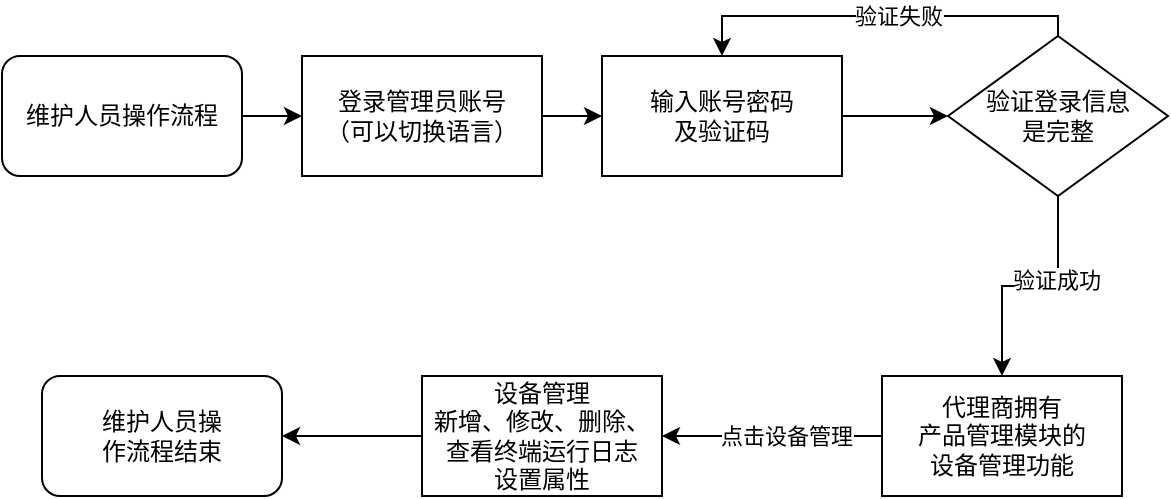 <mxfile version="20.8.5" type="github">
  <diagram id="lv6y3HOWARLc4oGIx617" name="第 1 页">
    <mxGraphModel dx="1434" dy="764" grid="1" gridSize="10" guides="1" tooltips="1" connect="1" arrows="1" fold="1" page="1" pageScale="1" pageWidth="583" pageHeight="827" math="0" shadow="0">
      <root>
        <mxCell id="0" />
        <mxCell id="1" parent="0" />
        <mxCell id="tOfYAzPXJ3_C5ijf1B_O-1" value="" style="edgeStyle=orthogonalEdgeStyle;rounded=0;orthogonalLoop=1;jettySize=auto;html=1;entryX=0;entryY=0.5;entryDx=0;entryDy=0;" edge="1" parent="1" source="tOfYAzPXJ3_C5ijf1B_O-2" target="tOfYAzPXJ3_C5ijf1B_O-11">
          <mxGeometry relative="1" as="geometry">
            <mxPoint x="210" y="50" as="targetPoint" />
          </mxGeometry>
        </mxCell>
        <mxCell id="tOfYAzPXJ3_C5ijf1B_O-2" value="维护人员操作流程" style="rounded=1;whiteSpace=wrap;html=1;" vertex="1" parent="1">
          <mxGeometry y="30" width="120" height="60" as="geometry" />
        </mxCell>
        <mxCell id="tOfYAzPXJ3_C5ijf1B_O-3" style="edgeStyle=orthogonalEdgeStyle;rounded=0;orthogonalLoop=1;jettySize=auto;html=1;" edge="1" parent="1" source="tOfYAzPXJ3_C5ijf1B_O-4" target="tOfYAzPXJ3_C5ijf1B_O-9">
          <mxGeometry relative="1" as="geometry">
            <Array as="points">
              <mxPoint x="460" y="60" />
              <mxPoint x="460" y="60" />
            </Array>
          </mxGeometry>
        </mxCell>
        <mxCell id="tOfYAzPXJ3_C5ijf1B_O-4" value="输入账号密码&lt;br&gt;及验证码" style="whiteSpace=wrap;html=1;rounded=0;" vertex="1" parent="1">
          <mxGeometry x="300" y="30" width="120" height="60" as="geometry" />
        </mxCell>
        <mxCell id="tOfYAzPXJ3_C5ijf1B_O-5" style="edgeStyle=orthogonalEdgeStyle;rounded=0;orthogonalLoop=1;jettySize=auto;html=1;exitX=0.5;exitY=0;exitDx=0;exitDy=0;entryX=0.5;entryY=0;entryDx=0;entryDy=0;" edge="1" parent="1" source="tOfYAzPXJ3_C5ijf1B_O-9" target="tOfYAzPXJ3_C5ijf1B_O-4">
          <mxGeometry relative="1" as="geometry">
            <Array as="points">
              <mxPoint x="528" y="10" />
              <mxPoint x="360" y="10" />
            </Array>
          </mxGeometry>
        </mxCell>
        <mxCell id="tOfYAzPXJ3_C5ijf1B_O-6" value="验证失败" style="edgeLabel;html=1;align=center;verticalAlign=middle;resizable=0;points=[];" vertex="1" connectable="0" parent="tOfYAzPXJ3_C5ijf1B_O-5">
          <mxGeometry x="-0.182" relative="1" as="geometry">
            <mxPoint x="-9" as="offset" />
          </mxGeometry>
        </mxCell>
        <mxCell id="tOfYAzPXJ3_C5ijf1B_O-7" value="" style="edgeStyle=orthogonalEdgeStyle;rounded=0;orthogonalLoop=1;jettySize=auto;html=1;" edge="1" parent="1" source="tOfYAzPXJ3_C5ijf1B_O-9" target="tOfYAzPXJ3_C5ijf1B_O-14">
          <mxGeometry relative="1" as="geometry" />
        </mxCell>
        <mxCell id="tOfYAzPXJ3_C5ijf1B_O-8" value="验证成功" style="edgeLabel;html=1;align=center;verticalAlign=middle;resizable=0;points=[];" vertex="1" connectable="0" parent="tOfYAzPXJ3_C5ijf1B_O-7">
          <mxGeometry x="-0.222" y="-3" relative="1" as="geometry">
            <mxPoint as="offset" />
          </mxGeometry>
        </mxCell>
        <mxCell id="tOfYAzPXJ3_C5ijf1B_O-9" value="验证登录信息&lt;br&gt;是完整" style="rhombus;whiteSpace=wrap;html=1;rounded=0;" vertex="1" parent="1">
          <mxGeometry x="473" y="20" width="110" height="80" as="geometry" />
        </mxCell>
        <mxCell id="tOfYAzPXJ3_C5ijf1B_O-10" style="edgeStyle=orthogonalEdgeStyle;rounded=0;orthogonalLoop=1;jettySize=auto;html=1;entryX=0;entryY=0.5;entryDx=0;entryDy=0;" edge="1" parent="1" source="tOfYAzPXJ3_C5ijf1B_O-11" target="tOfYAzPXJ3_C5ijf1B_O-4">
          <mxGeometry relative="1" as="geometry">
            <mxPoint x="420" y="50" as="targetPoint" />
          </mxGeometry>
        </mxCell>
        <mxCell id="tOfYAzPXJ3_C5ijf1B_O-11" value="登录管理员账号&lt;br&gt;（可以切换语言）" style="rounded=0;whiteSpace=wrap;html=1;" vertex="1" parent="1">
          <mxGeometry x="150" y="30" width="120" height="60" as="geometry" />
        </mxCell>
        <mxCell id="tOfYAzPXJ3_C5ijf1B_O-12" value="" style="edgeStyle=orthogonalEdgeStyle;rounded=0;orthogonalLoop=1;jettySize=auto;html=1;" edge="1" parent="1" source="tOfYAzPXJ3_C5ijf1B_O-14" target="tOfYAzPXJ3_C5ijf1B_O-16">
          <mxGeometry relative="1" as="geometry" />
        </mxCell>
        <mxCell id="tOfYAzPXJ3_C5ijf1B_O-13" value="点击设备管理" style="edgeLabel;html=1;align=center;verticalAlign=middle;resizable=0;points=[];" vertex="1" connectable="0" parent="tOfYAzPXJ3_C5ijf1B_O-12">
          <mxGeometry x="-0.273" relative="1" as="geometry">
            <mxPoint x="-8" as="offset" />
          </mxGeometry>
        </mxCell>
        <mxCell id="tOfYAzPXJ3_C5ijf1B_O-14" value="代理商拥有&lt;br&gt;产品管理模块的&lt;br&gt;设备管理功能" style="whiteSpace=wrap;html=1;rounded=0;" vertex="1" parent="1">
          <mxGeometry x="440" y="190" width="120" height="60" as="geometry" />
        </mxCell>
        <mxCell id="tOfYAzPXJ3_C5ijf1B_O-15" value="" style="edgeStyle=orthogonalEdgeStyle;rounded=0;orthogonalLoop=1;jettySize=auto;html=1;" edge="1" parent="1" source="tOfYAzPXJ3_C5ijf1B_O-16" target="tOfYAzPXJ3_C5ijf1B_O-17">
          <mxGeometry relative="1" as="geometry" />
        </mxCell>
        <mxCell id="tOfYAzPXJ3_C5ijf1B_O-16" value="设备管理&lt;br&gt;新增、修改、删除、查看终端运行日志&lt;br&gt;设置属性" style="whiteSpace=wrap;html=1;rounded=0;" vertex="1" parent="1">
          <mxGeometry x="210" y="190" width="120" height="60" as="geometry" />
        </mxCell>
        <mxCell id="tOfYAzPXJ3_C5ijf1B_O-17" value="维护人员操&lt;br&gt;作流程结束" style="whiteSpace=wrap;html=1;rounded=1;" vertex="1" parent="1">
          <mxGeometry x="20" y="190" width="120" height="60" as="geometry" />
        </mxCell>
      </root>
    </mxGraphModel>
  </diagram>
</mxfile>
